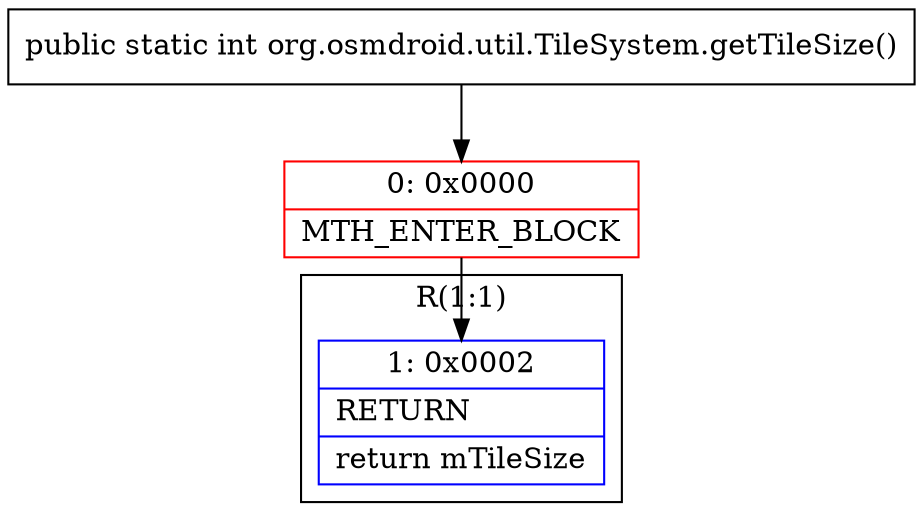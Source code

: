 digraph "CFG fororg.osmdroid.util.TileSystem.getTileSize()I" {
subgraph cluster_Region_1870838457 {
label = "R(1:1)";
node [shape=record,color=blue];
Node_1 [shape=record,label="{1\:\ 0x0002|RETURN\l|return mTileSize\l}"];
}
Node_0 [shape=record,color=red,label="{0\:\ 0x0000|MTH_ENTER_BLOCK\l}"];
MethodNode[shape=record,label="{public static int org.osmdroid.util.TileSystem.getTileSize() }"];
MethodNode -> Node_0;
Node_0 -> Node_1;
}

